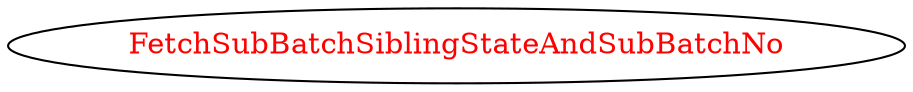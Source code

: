 digraph dependencyGraph {
 concentrate=true;
 ranksep="2.0";
 rankdir="LR"; 
 splines="ortho";
"FetchSubBatchSiblingStateAndSubBatchNo" [fontcolor="red"];
}